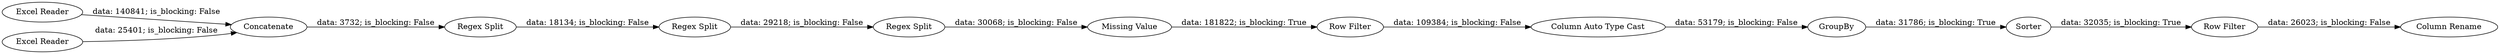 digraph {
	"4341642639619203514_9" [label="Column Auto Type Cast"]
	"4341642639619203514_8" [label="Row Filter"]
	"4341642639619203514_4" [label="Regex Split"]
	"4341642639619203514_10" [label=GroupBy]
	"4341642639619203514_12" [label="Row Filter"]
	"4341642639619203514_2" [label="Excel Reader"]
	"4341642639619203514_5" [label="Regex Split"]
	"4341642639619203514_11" [label=Sorter]
	"4341642639619203514_6" [label="Regex Split"]
	"4341642639619203514_7" [label="Missing Value"]
	"4341642639619203514_3" [label=Concatenate]
	"4341642639619203514_13" [label="Column Rename"]
	"4341642639619203514_1" [label="Excel Reader"]
	"4341642639619203514_4" -> "4341642639619203514_5" [label="data: 18134; is_blocking: False"]
	"4341642639619203514_3" -> "4341642639619203514_4" [label="data: 3732; is_blocking: False"]
	"4341642639619203514_5" -> "4341642639619203514_6" [label="data: 29218; is_blocking: False"]
	"4341642639619203514_12" -> "4341642639619203514_13" [label="data: 26023; is_blocking: False"]
	"4341642639619203514_2" -> "4341642639619203514_3" [label="data: 140841; is_blocking: False"]
	"4341642639619203514_1" -> "4341642639619203514_3" [label="data: 25401; is_blocking: False"]
	"4341642639619203514_11" -> "4341642639619203514_12" [label="data: 32035; is_blocking: True"]
	"4341642639619203514_8" -> "4341642639619203514_9" [label="data: 109384; is_blocking: False"]
	"4341642639619203514_9" -> "4341642639619203514_10" [label="data: 53179; is_blocking: False"]
	"4341642639619203514_6" -> "4341642639619203514_7" [label="data: 30068; is_blocking: False"]
	"4341642639619203514_10" -> "4341642639619203514_11" [label="data: 31786; is_blocking: True"]
	"4341642639619203514_7" -> "4341642639619203514_8" [label="data: 181822; is_blocking: True"]
	rankdir=LR
}
